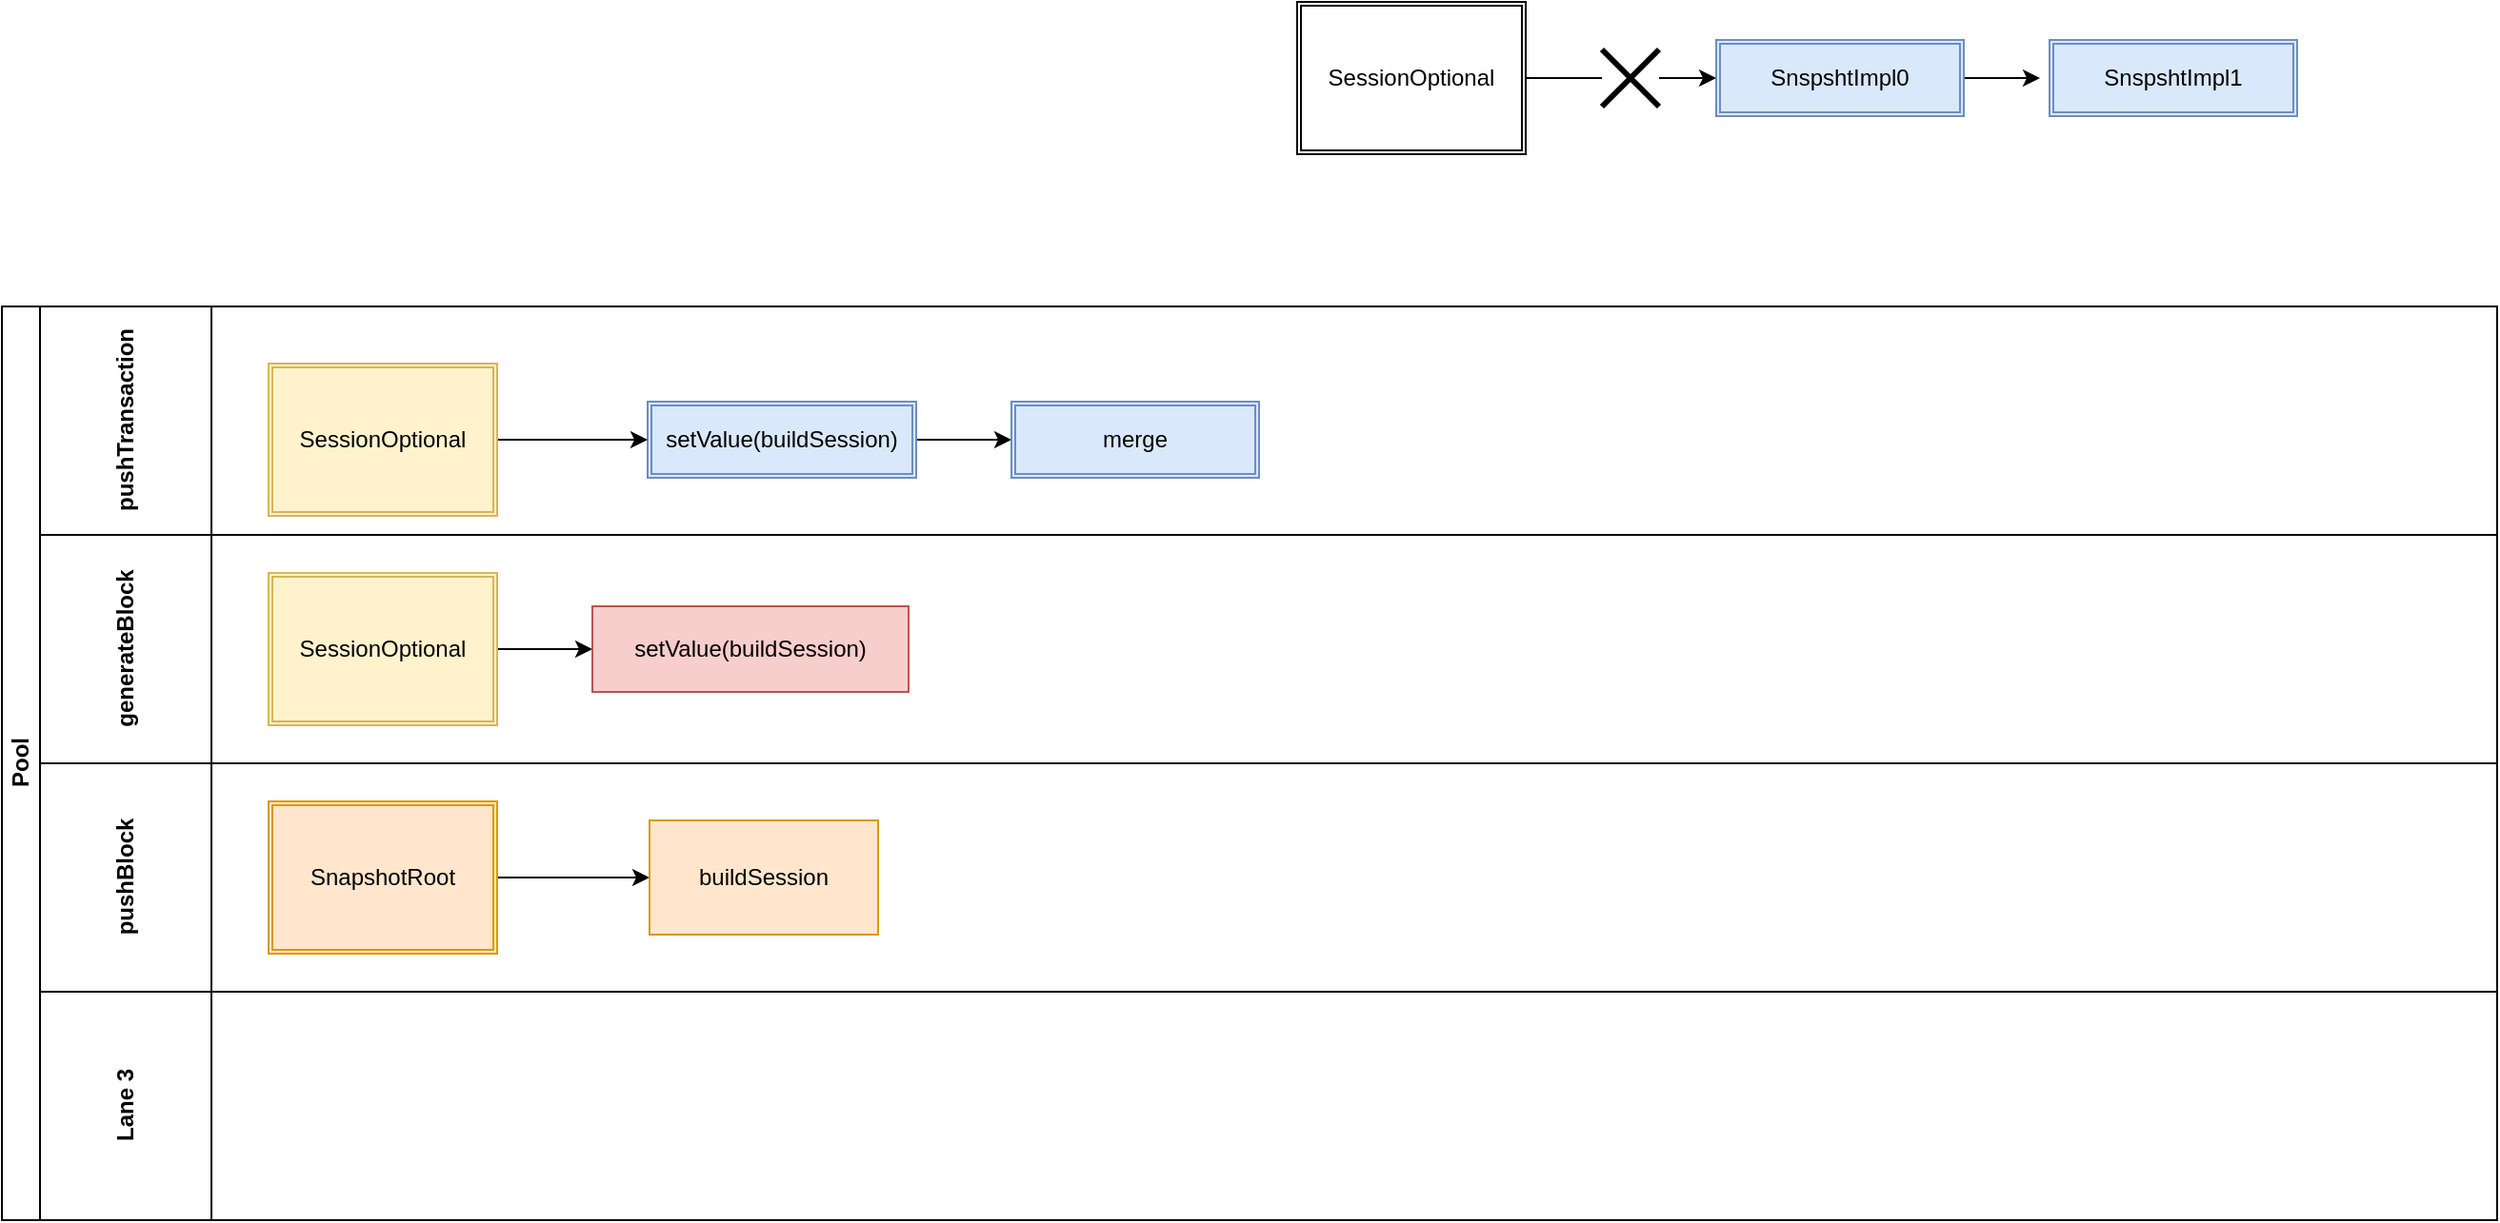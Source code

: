 <mxfile version="20.2.2" type="github">
  <diagram id="prtHgNgQTEPvFCAcTncT" name="Page-1">
    <mxGraphModel dx="631" dy="1565" grid="1" gridSize="10" guides="1" tooltips="1" connect="1" arrows="1" fold="1" page="1" pageScale="1" pageWidth="827" pageHeight="1169" math="0" shadow="0">
      <root>
        <mxCell id="0" />
        <mxCell id="1" parent="0" />
        <mxCell id="dNxyNK7c78bLwvsdeMH5-19" value="Pool" style="swimlane;html=1;childLayout=stackLayout;resizeParent=1;resizeParentMax=0;horizontal=0;startSize=20;horizontalStack=0;textDirection=rtl;" parent="1" vertex="1">
          <mxGeometry x="10" y="120" width="1310" height="480" as="geometry" />
        </mxCell>
        <mxCell id="dNxyNK7c78bLwvsdeMH5-20" value="pushTransaction&lt;br&gt;" style="swimlane;html=1;startSize=90;horizontal=0;flipV=1;flipH=0;textDirection=rtl;" parent="dNxyNK7c78bLwvsdeMH5-19" vertex="1">
          <mxGeometry x="20" width="1290" height="120" as="geometry">
            <mxRectangle x="20" width="670" height="140" as="alternateBounds" />
          </mxGeometry>
        </mxCell>
        <mxCell id="vQN2oS0xUp7O3IiYGW6Z-31" value="" style="edgeStyle=orthogonalEdgeStyle;rounded=0;orthogonalLoop=1;jettySize=auto;html=1;" edge="1" parent="dNxyNK7c78bLwvsdeMH5-20" source="vQN2oS0xUp7O3IiYGW6Z-27">
          <mxGeometry relative="1" as="geometry">
            <mxPoint x="510" y="70" as="targetPoint" />
          </mxGeometry>
        </mxCell>
        <mxCell id="vQN2oS0xUp7O3IiYGW6Z-27" value="setValue(buildSession)" style="shape=ext;double=1;rounded=0;whiteSpace=wrap;html=1;fillColor=#dae8fc;strokeColor=#6c8ebf;" vertex="1" parent="dNxyNK7c78bLwvsdeMH5-20">
          <mxGeometry x="319" y="50" width="141" height="40" as="geometry" />
        </mxCell>
        <mxCell id="vQN2oS0xUp7O3IiYGW6Z-65" value="" style="edgeStyle=orthogonalEdgeStyle;rounded=0;orthogonalLoop=1;jettySize=auto;html=1;" edge="1" parent="dNxyNK7c78bLwvsdeMH5-20" source="vQN2oS0xUp7O3IiYGW6Z-29" target="vQN2oS0xUp7O3IiYGW6Z-27">
          <mxGeometry relative="1" as="geometry" />
        </mxCell>
        <mxCell id="vQN2oS0xUp7O3IiYGW6Z-29" value="SessionOptional" style="shape=ext;double=1;rounded=0;whiteSpace=wrap;html=1;fillColor=#fff2cc;strokeColor=#d6b656;" vertex="1" parent="dNxyNK7c78bLwvsdeMH5-20">
          <mxGeometry x="120" y="30" width="120" height="80" as="geometry" />
        </mxCell>
        <mxCell id="vQN2oS0xUp7O3IiYGW6Z-28" value="merge" style="shape=ext;double=1;rounded=0;whiteSpace=wrap;html=1;fillColor=#dae8fc;strokeColor=#6c8ebf;" vertex="1" parent="dNxyNK7c78bLwvsdeMH5-20">
          <mxGeometry x="510" y="50" width="130" height="40" as="geometry" />
        </mxCell>
        <mxCell id="vQN2oS0xUp7O3IiYGW6Z-1" value="generateBlock" style="swimlane;html=1;startSize=90;horizontal=0;" vertex="1" parent="dNxyNK7c78bLwvsdeMH5-19">
          <mxGeometry x="20" y="120" width="1290" height="120" as="geometry" />
        </mxCell>
        <mxCell id="vQN2oS0xUp7O3IiYGW6Z-56" value="" style="edgeStyle=orthogonalEdgeStyle;rounded=0;orthogonalLoop=1;jettySize=auto;html=1;" edge="1" parent="vQN2oS0xUp7O3IiYGW6Z-1" source="vQN2oS0xUp7O3IiYGW6Z-54" target="vQN2oS0xUp7O3IiYGW6Z-55">
          <mxGeometry relative="1" as="geometry" />
        </mxCell>
        <mxCell id="vQN2oS0xUp7O3IiYGW6Z-54" value="SessionOptional" style="shape=ext;double=1;rounded=0;whiteSpace=wrap;html=1;fillColor=#fff2cc;strokeColor=#d6b656;" vertex="1" parent="vQN2oS0xUp7O3IiYGW6Z-1">
          <mxGeometry x="120" y="20" width="120" height="80" as="geometry" />
        </mxCell>
        <mxCell id="vQN2oS0xUp7O3IiYGW6Z-55" value="setValue(buildSession)" style="whiteSpace=wrap;html=1;rounded=0;fillColor=#f8cecc;strokeColor=#b85450;" vertex="1" parent="vQN2oS0xUp7O3IiYGW6Z-1">
          <mxGeometry x="290" y="37.5" width="166" height="45" as="geometry" />
        </mxCell>
        <mxCell id="dNxyNK7c78bLwvsdeMH5-21" value="pushBlock&lt;br&gt;" style="swimlane;html=1;startSize=90;horizontal=0;" parent="dNxyNK7c78bLwvsdeMH5-19" vertex="1">
          <mxGeometry x="20" y="240" width="1290" height="120" as="geometry" />
        </mxCell>
        <mxCell id="vQN2oS0xUp7O3IiYGW6Z-68" value="" style="edgeStyle=orthogonalEdgeStyle;rounded=0;orthogonalLoop=1;jettySize=auto;html=1;" edge="1" parent="dNxyNK7c78bLwvsdeMH5-21" source="vQN2oS0xUp7O3IiYGW6Z-66" target="vQN2oS0xUp7O3IiYGW6Z-67">
          <mxGeometry relative="1" as="geometry" />
        </mxCell>
        <mxCell id="vQN2oS0xUp7O3IiYGW6Z-66" value="SnapshotRoot" style="shape=ext;double=1;rounded=0;whiteSpace=wrap;html=1;fillColor=#ffe6cc;strokeColor=#d79b00;" vertex="1" parent="dNxyNK7c78bLwvsdeMH5-21">
          <mxGeometry x="120" y="20" width="120" height="80" as="geometry" />
        </mxCell>
        <mxCell id="vQN2oS0xUp7O3IiYGW6Z-67" value="buildSession" style="whiteSpace=wrap;html=1;fillColor=#ffe6cc;strokeColor=#d79b00;rounded=0;" vertex="1" parent="dNxyNK7c78bLwvsdeMH5-21">
          <mxGeometry x="320" y="30" width="120" height="60" as="geometry" />
        </mxCell>
        <mxCell id="dNxyNK7c78bLwvsdeMH5-22" value="Lane 3" style="swimlane;html=1;startSize=90;horizontal=0;" parent="dNxyNK7c78bLwvsdeMH5-19" vertex="1">
          <mxGeometry x="20" y="360" width="1290" height="120" as="geometry" />
        </mxCell>
        <mxCell id="vQN2oS0xUp7O3IiYGW6Z-32" value="" style="edgeStyle=orthogonalEdgeStyle;rounded=0;orthogonalLoop=1;jettySize=auto;html=1;" edge="1" parent="1" source="vQN2oS0xUp7O3IiYGW6Z-33">
          <mxGeometry relative="1" as="geometry">
            <mxPoint x="1080" as="targetPoint" />
          </mxGeometry>
        </mxCell>
        <mxCell id="vQN2oS0xUp7O3IiYGW6Z-33" value="SnspshtImpl0" style="shape=ext;double=1;rounded=0;whiteSpace=wrap;html=1;fillColor=#dae8fc;strokeColor=#6c8ebf;" vertex="1" parent="1">
          <mxGeometry x="910" y="-20" width="130" height="40" as="geometry" />
        </mxCell>
        <mxCell id="vQN2oS0xUp7O3IiYGW6Z-34" value="SnspshtImpl1" style="shape=ext;double=1;rounded=0;whiteSpace=wrap;html=1;fillColor=#dae8fc;strokeColor=#6c8ebf;" vertex="1" parent="1">
          <mxGeometry x="1085" y="-20" width="130" height="40" as="geometry" />
        </mxCell>
        <mxCell id="vQN2oS0xUp7O3IiYGW6Z-35" value="" style="edgeStyle=orthogonalEdgeStyle;rounded=0;orthogonalLoop=1;jettySize=auto;html=1;startArrow=none;" edge="1" parent="1" source="vQN2oS0xUp7O3IiYGW6Z-37" target="vQN2oS0xUp7O3IiYGW6Z-33">
          <mxGeometry relative="1" as="geometry" />
        </mxCell>
        <mxCell id="vQN2oS0xUp7O3IiYGW6Z-36" value="SessionOptional" style="shape=ext;double=1;rounded=0;whiteSpace=wrap;html=1;" vertex="1" parent="1">
          <mxGeometry x="690" y="-40" width="120" height="80" as="geometry" />
        </mxCell>
        <mxCell id="vQN2oS0xUp7O3IiYGW6Z-37" value="" style="shape=umlDestroy;whiteSpace=wrap;html=1;strokeWidth=3;" vertex="1" parent="1">
          <mxGeometry x="850" y="-15" width="30" height="30" as="geometry" />
        </mxCell>
        <mxCell id="vQN2oS0xUp7O3IiYGW6Z-38" value="" style="edgeStyle=orthogonalEdgeStyle;rounded=0;orthogonalLoop=1;jettySize=auto;html=1;endArrow=none;" edge="1" parent="1" source="vQN2oS0xUp7O3IiYGW6Z-36" target="vQN2oS0xUp7O3IiYGW6Z-37">
          <mxGeometry relative="1" as="geometry">
            <mxPoint x="810" as="sourcePoint" />
            <mxPoint x="910" as="targetPoint" />
          </mxGeometry>
        </mxCell>
      </root>
    </mxGraphModel>
  </diagram>
</mxfile>
